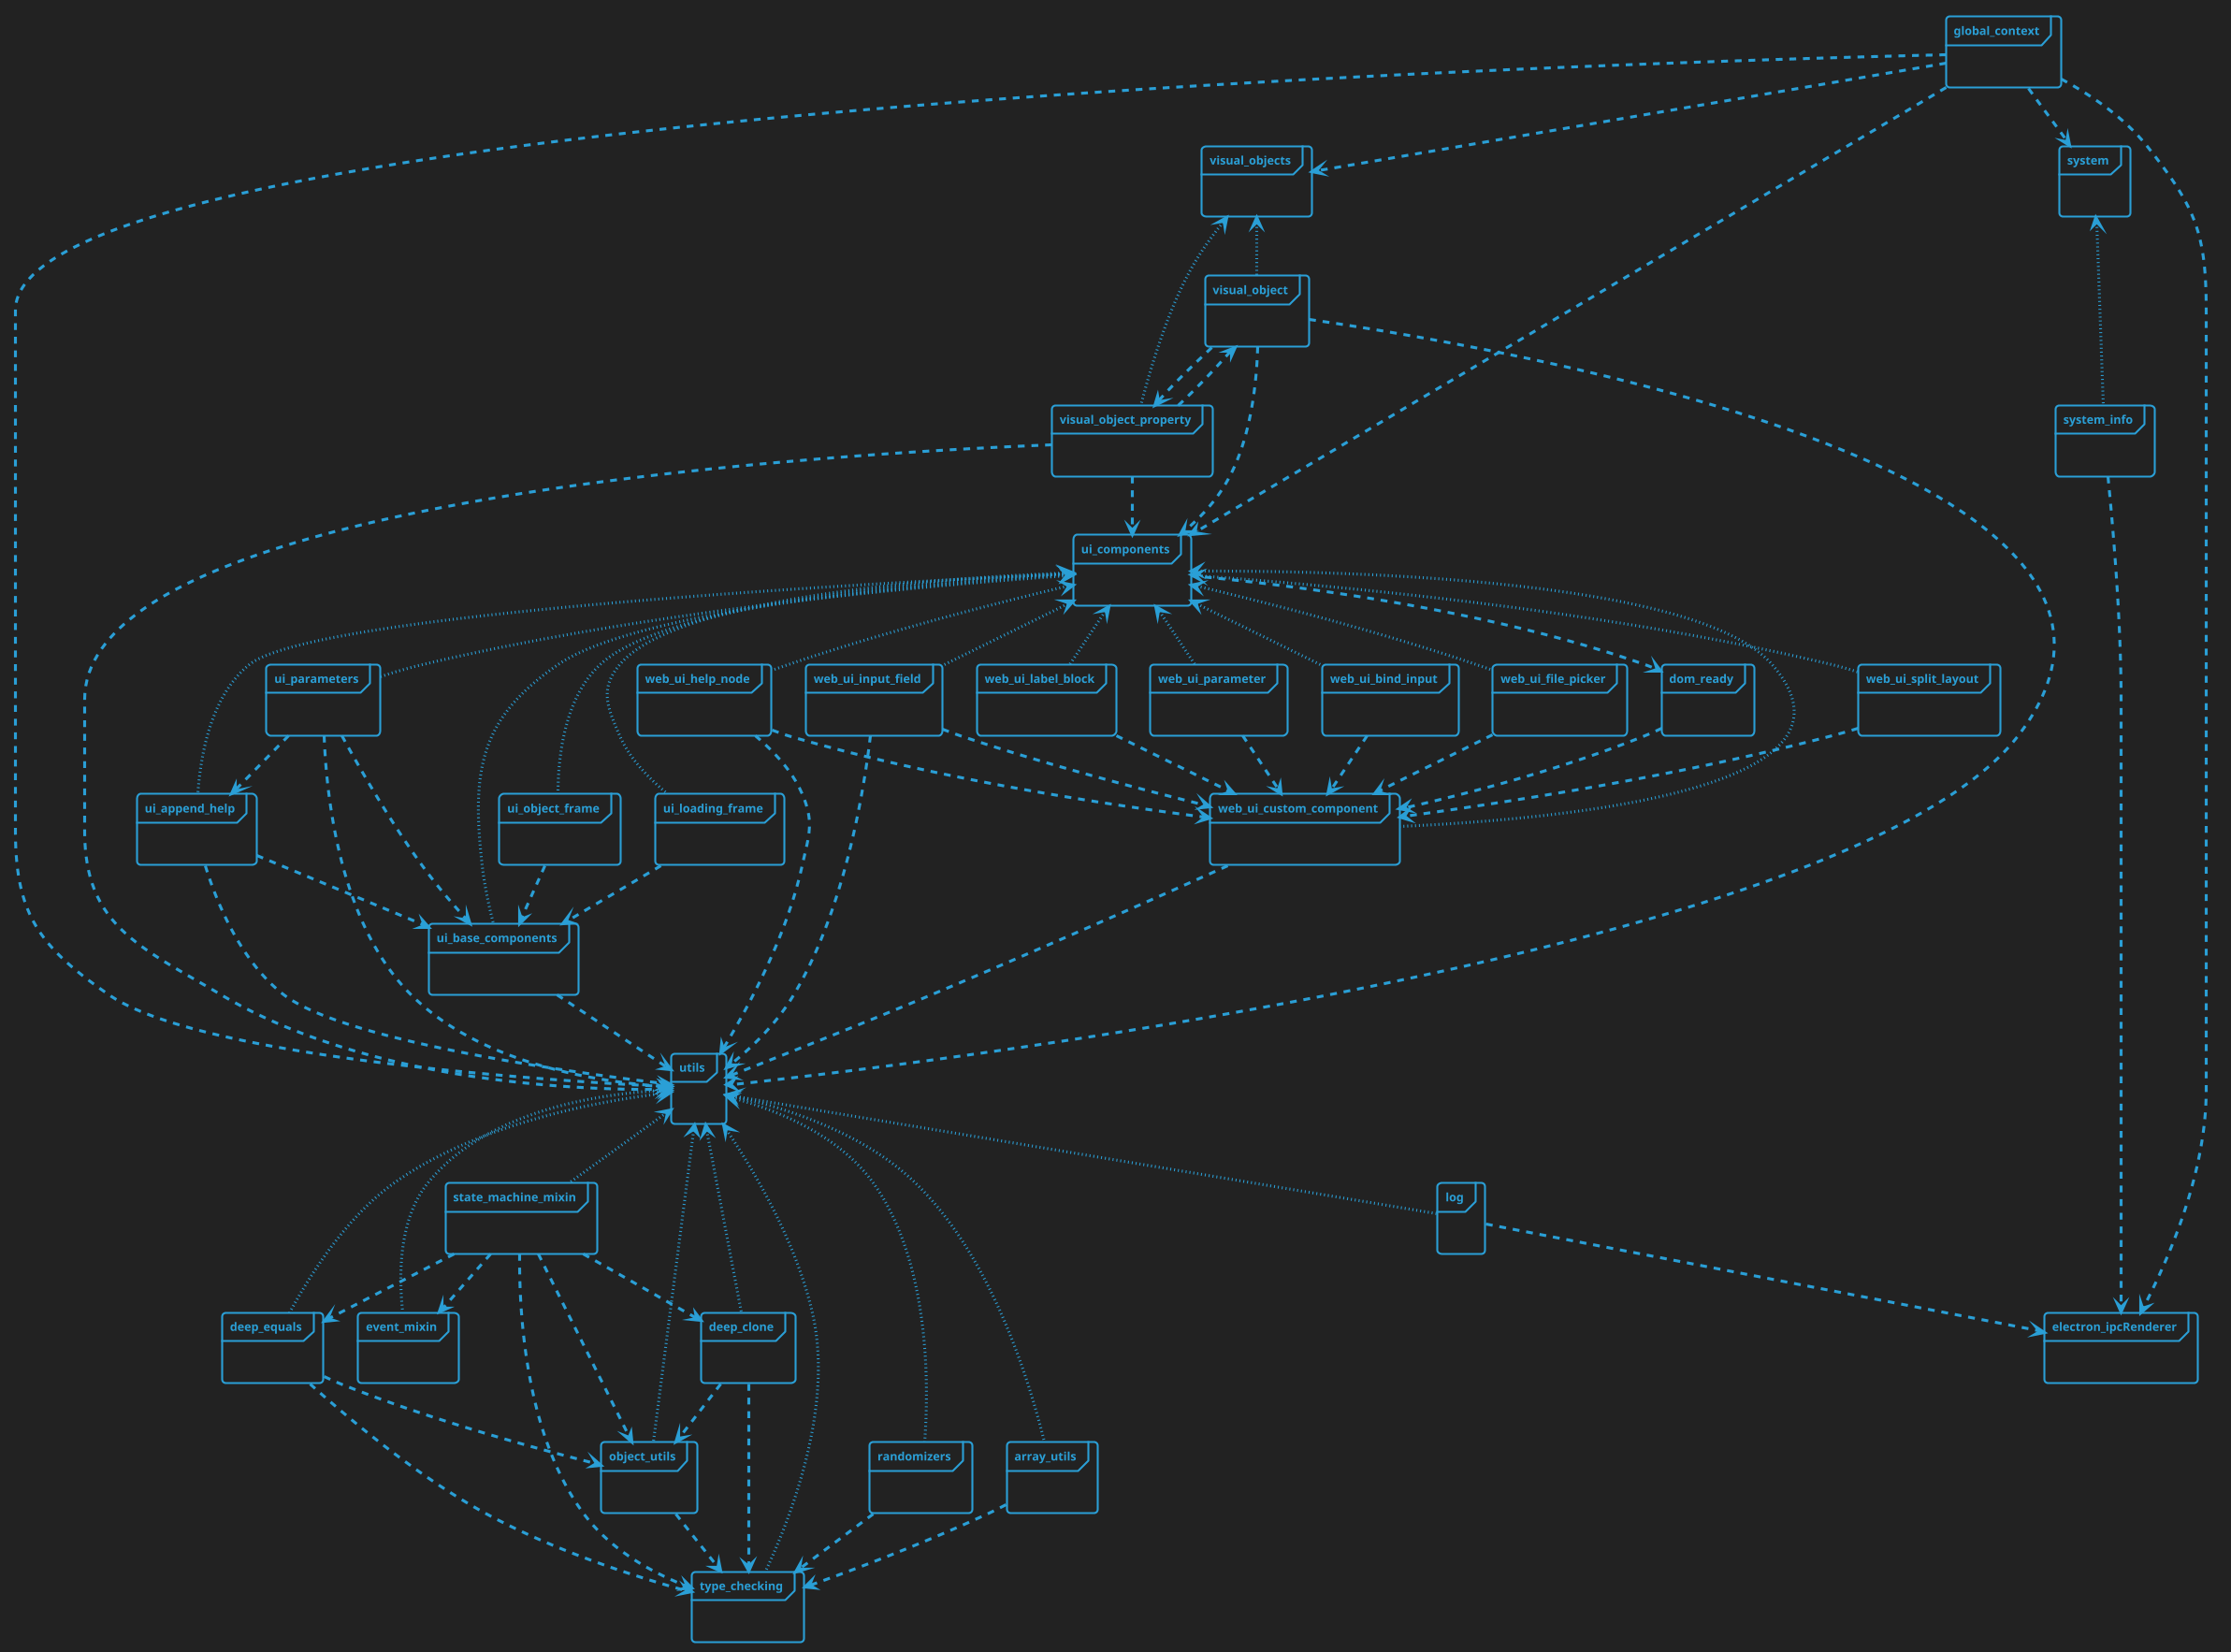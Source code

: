 @startuml modules

'Wav2Bar - Free software for creating audio visualization (motion design) videos
'Copyright (C) 2023  Picorims <picorims.contact@gmail.com>

'This program is free software: you can redistribute it and/or modify
'it under the terms of the GNU General Public License as published by
'the Free Software Foundation, either version 3 of the License, or
'any later version.

'This program is distributed in the hope that it will be useful,
'but WITHOUT ANY WARRANTY; without even the implied warranty of
'MERCHANTABILITY or FITNESS FOR A PARTICULAR PURPOSE.  See the
'GNU General Public License for more details.

'You should have received a copy of the GNU General Public License
'along with this program.  If not, see <https://www.gnu.org/licenses/>.

!theme cyborg-outline
skinparam BackgroundColor #222222
skinparam PackageStyle frame

'package: dotted = export, otherwise = import

package "global_context" {}
global_context ..> utils
global_context ..> ui_components
global_context ..> system
global_context ..> electron_ipcRenderer
global_context ..> visual_objects



package "electron_ipcRenderer" {}



package "system" {}
system <.[dotted]. system_info

package "system_info" {}
system_info ..> electron_ipcRenderer



package "ui_components" {}
ui_components <.[dotted]. ui_base_components
ui_components <.[dotted]. web_ui_custom_component

'ui_components <.[dotted]. web_ui_foo_bar
ui_components <.[dotted]. web_ui_split_layout
ui_components <.[dotted]. web_ui_label_block
ui_components <.[dotted]. web_ui_parameter
ui_components <.[dotted]. web_ui_help_node
ui_components <.[dotted]. web_ui_bind_input
ui_components <.[dotted]. web_ui_file_picker
ui_components <.[dotted]. web_ui_input_field

ui_components ..> dom_ready
ui_components <.[dotted]. ui_parameters
ui_components <.[dotted]. ui_append_help
ui_components <.[dotted]. ui_object_frame
ui_components <.[dotted]. ui_loading_frame

package "ui_base_components" {}
ui_base_components ..> utils

package "web_ui_custom_component" {}
web_ui_custom_component ..> utils

' package "web_ui_foo_bar" {}
'note bottom of web_ui_foo_bar: There is one import per web component
package "web_ui_split_layout" {}
web_ui_split_layout ..> web_ui_custom_component
package "web_ui_label_block" {}
web_ui_label_block ..> web_ui_custom_component
package "web_ui_parameter" {}
web_ui_parameter ..> web_ui_custom_component
package "web_ui_help_node" {}
web_ui_help_node ..> web_ui_custom_component
web_ui_help_node ..> utils
package "web_ui_bind_input" {}
web_ui_bind_input ..> web_ui_custom_component
package "web_ui_file_picker" {}
web_ui_file_picker ..> web_ui_custom_component
package "web_ui_input_field" {}
web_ui_input_field ..> web_ui_custom_component
web_ui_input_field ..> utils

package "dom_ready" {}
dom_ready ..> web_ui_custom_component

package "ui_parameters" {}
ui_parameters ..> utils
ui_parameters ..> ui_base_components
ui_parameters ..> ui_append_help

package "ui_append_help" {}
ui_append_help ..> utils
ui_append_help ..> ui_base_components

package "ui_object_frame" {}
ui_object_frame ..> ui_base_components

package "ui_loading_frame" {}
ui_loading_frame ..> ui_base_components



package "utils" {}
utils <.[dotted]. type_checking
utils <.[dotted]. randomizers
utils <.[dotted]. array_utils
utils <.[dotted]. log
utils <.[dotted]. event_mixin
utils <.[dotted]. state_machine_mixin
utils <.[dotted]. object_utils
utils <.[dotted]. deep_equals
utils <.[dotted]. deep_clone

package "array_utils" {}
array_utils ..> type_checking

package "randomizers" {}
randomizers ..> type_checking

package "type_checking" {}

package "log" {}
log ..> electron_ipcRenderer

package "event_mixin" {}

package "state_machine_mixin" {}
state_machine_mixin ..> type_checking
state_machine_mixin ..> event_mixin
state_machine_mixin ..> object_utils
state_machine_mixin ..> deep_clone
state_machine_mixin ..> deep_equals

package "object_utils" {}
object_utils ..> type_checking

package "deep_equals" {}
deep_equals ..> type_checking
deep_equals ..> object_utils

package "deep_clone" {}
deep_clone ..> type_checking
deep_clone ..> object_utils



package "visual_objects" {}
visual_objects <.[dotted]. visual_object
visual_objects <.[dotted]. visual_object_property

package "visual_object" {}
visual_object ..> ui_components
visual_object ..> utils
visual_object ..> visual_object_property

package "visual_object_property" {}
visual_object_property ..> visual_object
visual_object_property ..> utils
visual_object_property ..> ui_components

@enduml